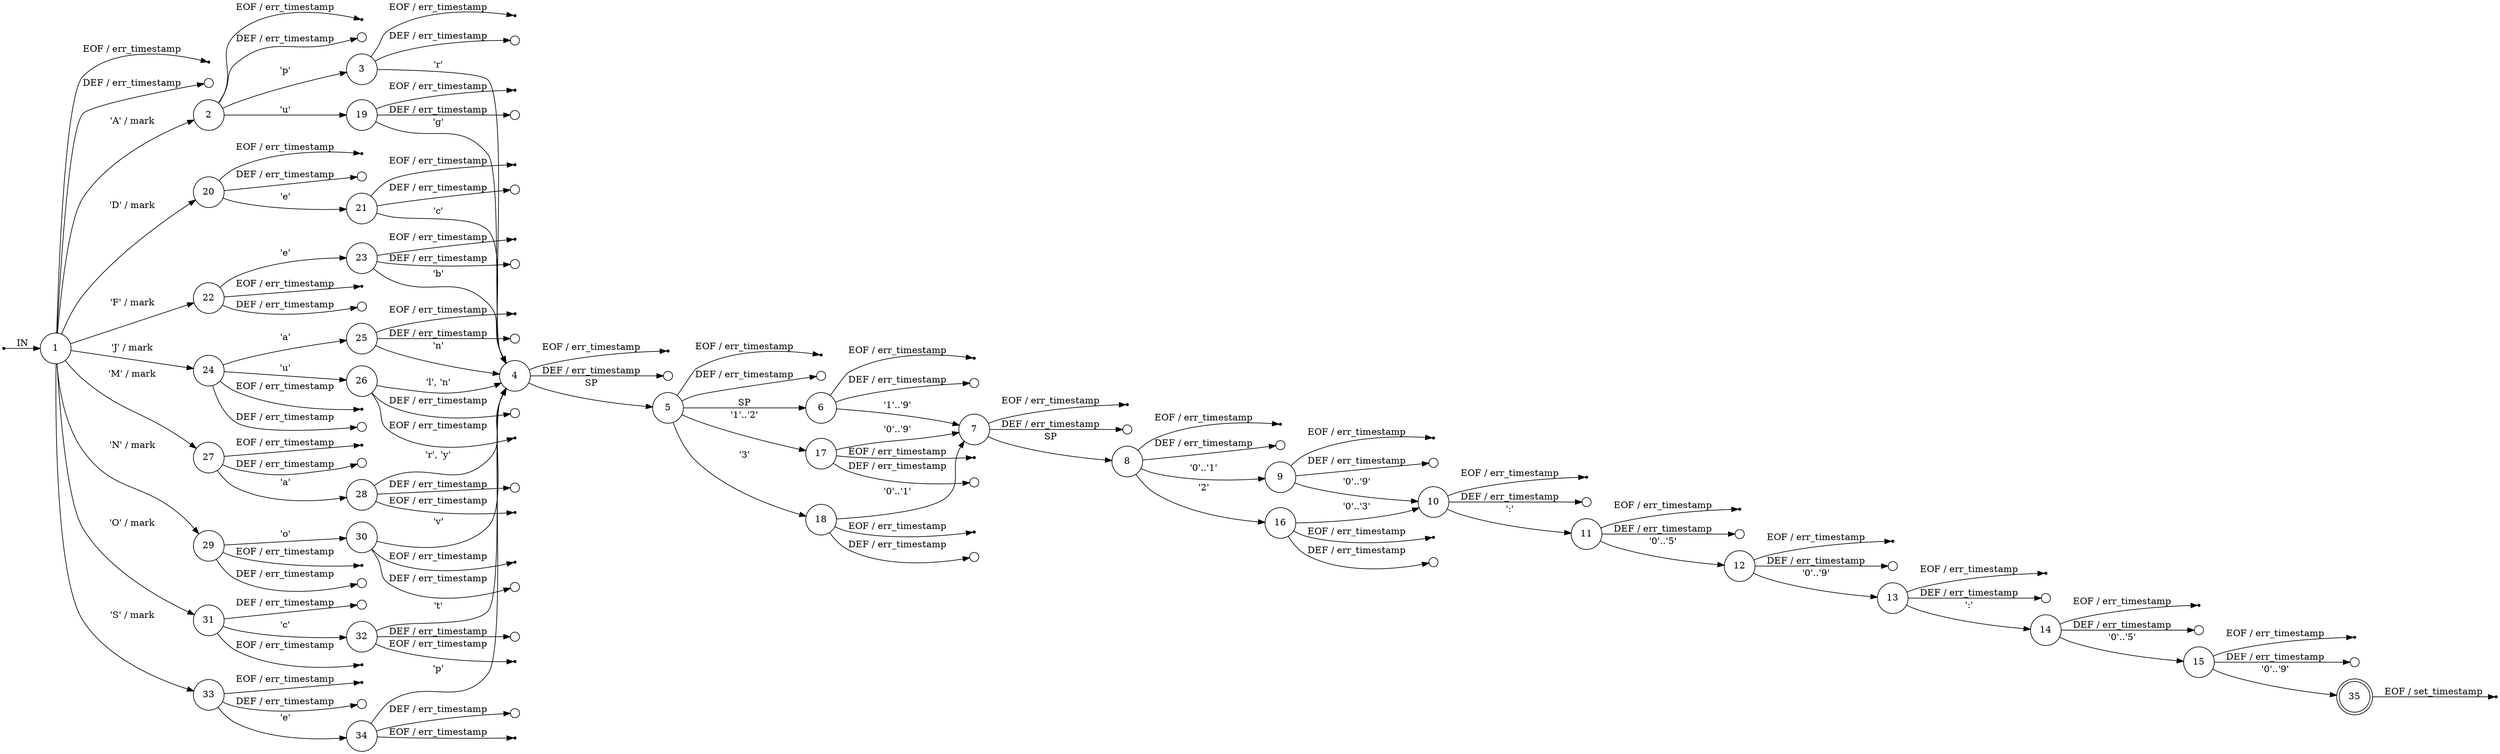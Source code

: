 digraph rfc3164 {
	rankdir=LR;
	node [ shape = point ];
	ENTRY;
	eof_1;
	eof_2;
	eof_3;
	eof_4;
	eof_5;
	eof_6;
	eof_7;
	eof_8;
	eof_9;
	eof_10;
	eof_11;
	eof_12;
	eof_13;
	eof_14;
	eof_15;
	eof_16;
	eof_17;
	eof_18;
	eof_19;
	eof_20;
	eof_21;
	eof_22;
	eof_23;
	eof_24;
	eof_25;
	eof_26;
	eof_27;
	eof_28;
	eof_29;
	eof_30;
	eof_31;
	eof_32;
	eof_33;
	eof_34;
	eof_35;
	node [ shape = circle, height = 0.2 ];
	err_1 [ label=""];
	err_2 [ label=""];
	err_3 [ label=""];
	err_4 [ label=""];
	err_5 [ label=""];
	err_6 [ label=""];
	err_7 [ label=""];
	err_8 [ label=""];
	err_9 [ label=""];
	err_10 [ label=""];
	err_11 [ label=""];
	err_12 [ label=""];
	err_13 [ label=""];
	err_14 [ label=""];
	err_15 [ label=""];
	err_16 [ label=""];
	err_17 [ label=""];
	err_18 [ label=""];
	err_19 [ label=""];
	err_20 [ label=""];
	err_21 [ label=""];
	err_22 [ label=""];
	err_23 [ label=""];
	err_24 [ label=""];
	err_25 [ label=""];
	err_26 [ label=""];
	err_27 [ label=""];
	err_28 [ label=""];
	err_29 [ label=""];
	err_30 [ label=""];
	err_31 [ label=""];
	err_32 [ label=""];
	err_33 [ label=""];
	err_34 [ label=""];
	node [ fixedsize = true, height = 0.65, shape = doublecircle ];
	35;
	node [ shape = circle ];
	1 -> 2 [ label = "'A' / mark" ];
	1 -> 20 [ label = "'D' / mark" ];
	1 -> 22 [ label = "'F' / mark" ];
	1 -> 24 [ label = "'J' / mark" ];
	1 -> 27 [ label = "'M' / mark" ];
	1 -> 29 [ label = "'N' / mark" ];
	1 -> 31 [ label = "'O' / mark" ];
	1 -> 33 [ label = "'S' / mark" ];
	1 -> err_1 [ label = "DEF / err_timestamp" ];
	2 -> 3 [ label = "'p'" ];
	2 -> 19 [ label = "'u'" ];
	2 -> err_2 [ label = "DEF / err_timestamp" ];
	3 -> 4 [ label = "'r'" ];
	3 -> err_3 [ label = "DEF / err_timestamp" ];
	4 -> 5 [ label = "SP" ];
	4 -> err_4 [ label = "DEF / err_timestamp" ];
	5 -> 6 [ label = "SP" ];
	5 -> 17 [ label = "'1'..'2'" ];
	5 -> 18 [ label = "'3'" ];
	5 -> err_5 [ label = "DEF / err_timestamp" ];
	6 -> 7 [ label = "'1'..'9'" ];
	6 -> err_6 [ label = "DEF / err_timestamp" ];
	7 -> 8 [ label = "SP" ];
	7 -> err_7 [ label = "DEF / err_timestamp" ];
	8 -> 9 [ label = "'0'..'1'" ];
	8 -> 16 [ label = "'2'" ];
	8 -> err_8 [ label = "DEF / err_timestamp" ];
	9 -> 10 [ label = "'0'..'9'" ];
	9 -> err_9 [ label = "DEF / err_timestamp" ];
	10 -> 11 [ label = "':'" ];
	10 -> err_10 [ label = "DEF / err_timestamp" ];
	11 -> 12 [ label = "'0'..'5'" ];
	11 -> err_11 [ label = "DEF / err_timestamp" ];
	12 -> 13 [ label = "'0'..'9'" ];
	12 -> err_12 [ label = "DEF / err_timestamp" ];
	13 -> 14 [ label = "':'" ];
	13 -> err_13 [ label = "DEF / err_timestamp" ];
	14 -> 15 [ label = "'0'..'5'" ];
	14 -> err_14 [ label = "DEF / err_timestamp" ];
	15 -> 35 [ label = "'0'..'9'" ];
	15 -> err_15 [ label = "DEF / err_timestamp" ];
	16 -> 10 [ label = "'0'..'3'" ];
	16 -> err_16 [ label = "DEF / err_timestamp" ];
	17 -> 7 [ label = "'0'..'9'" ];
	17 -> err_17 [ label = "DEF / err_timestamp" ];
	18 -> 7 [ label = "'0'..'1'" ];
	18 -> err_18 [ label = "DEF / err_timestamp" ];
	19 -> 4 [ label = "'g'" ];
	19 -> err_19 [ label = "DEF / err_timestamp" ];
	20 -> 21 [ label = "'e'" ];
	20 -> err_20 [ label = "DEF / err_timestamp" ];
	21 -> 4 [ label = "'c'" ];
	21 -> err_21 [ label = "DEF / err_timestamp" ];
	22 -> 23 [ label = "'e'" ];
	22 -> err_22 [ label = "DEF / err_timestamp" ];
	23 -> 4 [ label = "'b'" ];
	23 -> err_23 [ label = "DEF / err_timestamp" ];
	24 -> 25 [ label = "'a'" ];
	24 -> 26 [ label = "'u'" ];
	24 -> err_24 [ label = "DEF / err_timestamp" ];
	25 -> 4 [ label = "'n'" ];
	25 -> err_25 [ label = "DEF / err_timestamp" ];
	26 -> 4 [ label = "'l', 'n'" ];
	26 -> err_26 [ label = "DEF / err_timestamp" ];
	27 -> 28 [ label = "'a'" ];
	27 -> err_27 [ label = "DEF / err_timestamp" ];
	28 -> 4 [ label = "'r', 'y'" ];
	28 -> err_28 [ label = "DEF / err_timestamp" ];
	29 -> 30 [ label = "'o'" ];
	29 -> err_29 [ label = "DEF / err_timestamp" ];
	30 -> 4 [ label = "'v'" ];
	30 -> err_30 [ label = "DEF / err_timestamp" ];
	31 -> 32 [ label = "'c'" ];
	31 -> err_31 [ label = "DEF / err_timestamp" ];
	32 -> 4 [ label = "'t'" ];
	32 -> err_32 [ label = "DEF / err_timestamp" ];
	33 -> 34 [ label = "'e'" ];
	33 -> err_33 [ label = "DEF / err_timestamp" ];
	34 -> 4 [ label = "'p'" ];
	34 -> err_34 [ label = "DEF / err_timestamp" ];
	ENTRY -> 1 [ label = "IN" ];
	1 -> eof_1 [ label = "EOF / err_timestamp" ];
	2 -> eof_2 [ label = "EOF / err_timestamp" ];
	3 -> eof_3 [ label = "EOF / err_timestamp" ];
	4 -> eof_4 [ label = "EOF / err_timestamp" ];
	5 -> eof_5 [ label = "EOF / err_timestamp" ];
	6 -> eof_6 [ label = "EOF / err_timestamp" ];
	7 -> eof_7 [ label = "EOF / err_timestamp" ];
	8 -> eof_8 [ label = "EOF / err_timestamp" ];
	9 -> eof_9 [ label = "EOF / err_timestamp" ];
	10 -> eof_10 [ label = "EOF / err_timestamp" ];
	11 -> eof_11 [ label = "EOF / err_timestamp" ];
	12 -> eof_12 [ label = "EOF / err_timestamp" ];
	13 -> eof_13 [ label = "EOF / err_timestamp" ];
	14 -> eof_14 [ label = "EOF / err_timestamp" ];
	15 -> eof_15 [ label = "EOF / err_timestamp" ];
	16 -> eof_16 [ label = "EOF / err_timestamp" ];
	17 -> eof_17 [ label = "EOF / err_timestamp" ];
	18 -> eof_18 [ label = "EOF / err_timestamp" ];
	19 -> eof_19 [ label = "EOF / err_timestamp" ];
	20 -> eof_20 [ label = "EOF / err_timestamp" ];
	21 -> eof_21 [ label = "EOF / err_timestamp" ];
	22 -> eof_22 [ label = "EOF / err_timestamp" ];
	23 -> eof_23 [ label = "EOF / err_timestamp" ];
	24 -> eof_24 [ label = "EOF / err_timestamp" ];
	25 -> eof_25 [ label = "EOF / err_timestamp" ];
	26 -> eof_26 [ label = "EOF / err_timestamp" ];
	27 -> eof_27 [ label = "EOF / err_timestamp" ];
	28 -> eof_28 [ label = "EOF / err_timestamp" ];
	29 -> eof_29 [ label = "EOF / err_timestamp" ];
	30 -> eof_30 [ label = "EOF / err_timestamp" ];
	31 -> eof_31 [ label = "EOF / err_timestamp" ];
	32 -> eof_32 [ label = "EOF / err_timestamp" ];
	33 -> eof_33 [ label = "EOF / err_timestamp" ];
	34 -> eof_34 [ label = "EOF / err_timestamp" ];
	35 -> eof_35 [ label = "EOF / set_timestamp" ];
}
